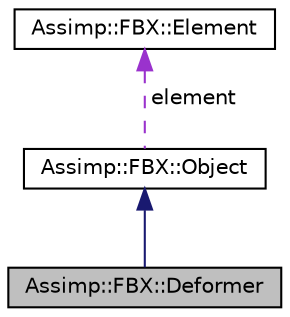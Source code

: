 digraph "Assimp::FBX::Deformer"
{
  edge [fontname="Helvetica",fontsize="10",labelfontname="Helvetica",labelfontsize="10"];
  node [fontname="Helvetica",fontsize="10",shape=record];
  Node1 [label="Assimp::FBX::Deformer",height=0.2,width=0.4,color="black", fillcolor="grey75", style="filled", fontcolor="black"];
  Node2 -> Node1 [dir="back",color="midnightblue",fontsize="10",style="solid"];
  Node2 [label="Assimp::FBX::Object",height=0.2,width=0.4,color="black", fillcolor="white", style="filled",URL="$class_assimp_1_1_f_b_x_1_1_object.html"];
  Node3 -> Node2 [dir="back",color="darkorchid3",fontsize="10",style="dashed",label=" element" ];
  Node3 [label="Assimp::FBX::Element",height=0.2,width=0.4,color="black", fillcolor="white", style="filled",URL="$class_assimp_1_1_f_b_x_1_1_element.html"];
}

